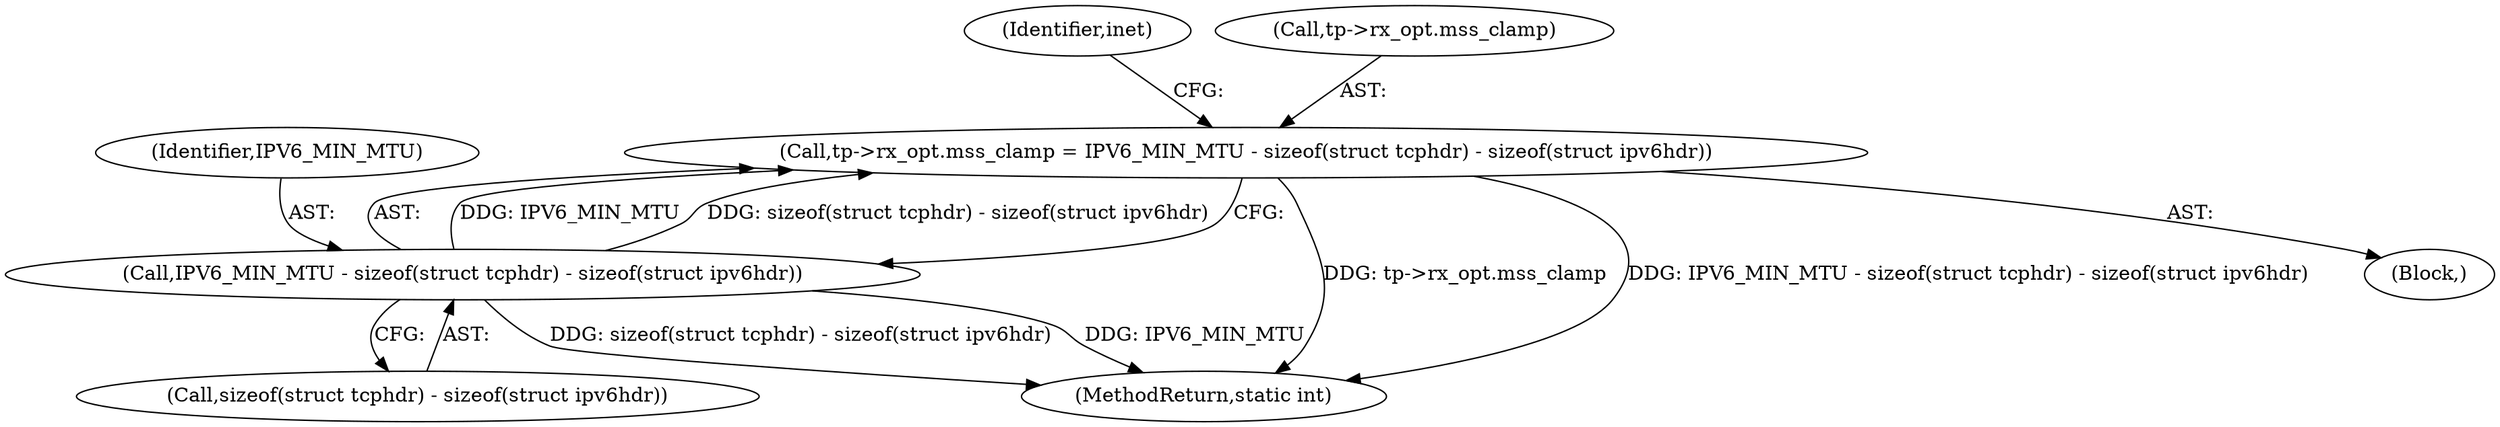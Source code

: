 digraph "0_linux_45f6fad84cc305103b28d73482b344d7f5b76f39_15@API" {
"1000622" [label="(Call,tp->rx_opt.mss_clamp = IPV6_MIN_MTU - sizeof(struct tcphdr) - sizeof(struct ipv6hdr))"];
"1000628" [label="(Call,IPV6_MIN_MTU - sizeof(struct tcphdr) - sizeof(struct ipv6hdr))"];
"1000716" [label="(MethodReturn,static int)"];
"1000622" [label="(Call,tp->rx_opt.mss_clamp = IPV6_MIN_MTU - sizeof(struct tcphdr) - sizeof(struct ipv6hdr))"];
"1000628" [label="(Call,IPV6_MIN_MTU - sizeof(struct tcphdr) - sizeof(struct ipv6hdr))"];
"1000109" [label="(Block,)"];
"1000637" [label="(Identifier,inet)"];
"1000630" [label="(Call,sizeof(struct tcphdr) - sizeof(struct ipv6hdr))"];
"1000623" [label="(Call,tp->rx_opt.mss_clamp)"];
"1000629" [label="(Identifier,IPV6_MIN_MTU)"];
"1000622" -> "1000109"  [label="AST: "];
"1000622" -> "1000628"  [label="CFG: "];
"1000623" -> "1000622"  [label="AST: "];
"1000628" -> "1000622"  [label="AST: "];
"1000637" -> "1000622"  [label="CFG: "];
"1000622" -> "1000716"  [label="DDG: tp->rx_opt.mss_clamp"];
"1000622" -> "1000716"  [label="DDG: IPV6_MIN_MTU - sizeof(struct tcphdr) - sizeof(struct ipv6hdr)"];
"1000628" -> "1000622"  [label="DDG: IPV6_MIN_MTU"];
"1000628" -> "1000622"  [label="DDG: sizeof(struct tcphdr) - sizeof(struct ipv6hdr)"];
"1000628" -> "1000630"  [label="CFG: "];
"1000629" -> "1000628"  [label="AST: "];
"1000630" -> "1000628"  [label="AST: "];
"1000628" -> "1000716"  [label="DDG: sizeof(struct tcphdr) - sizeof(struct ipv6hdr)"];
"1000628" -> "1000716"  [label="DDG: IPV6_MIN_MTU"];
}
